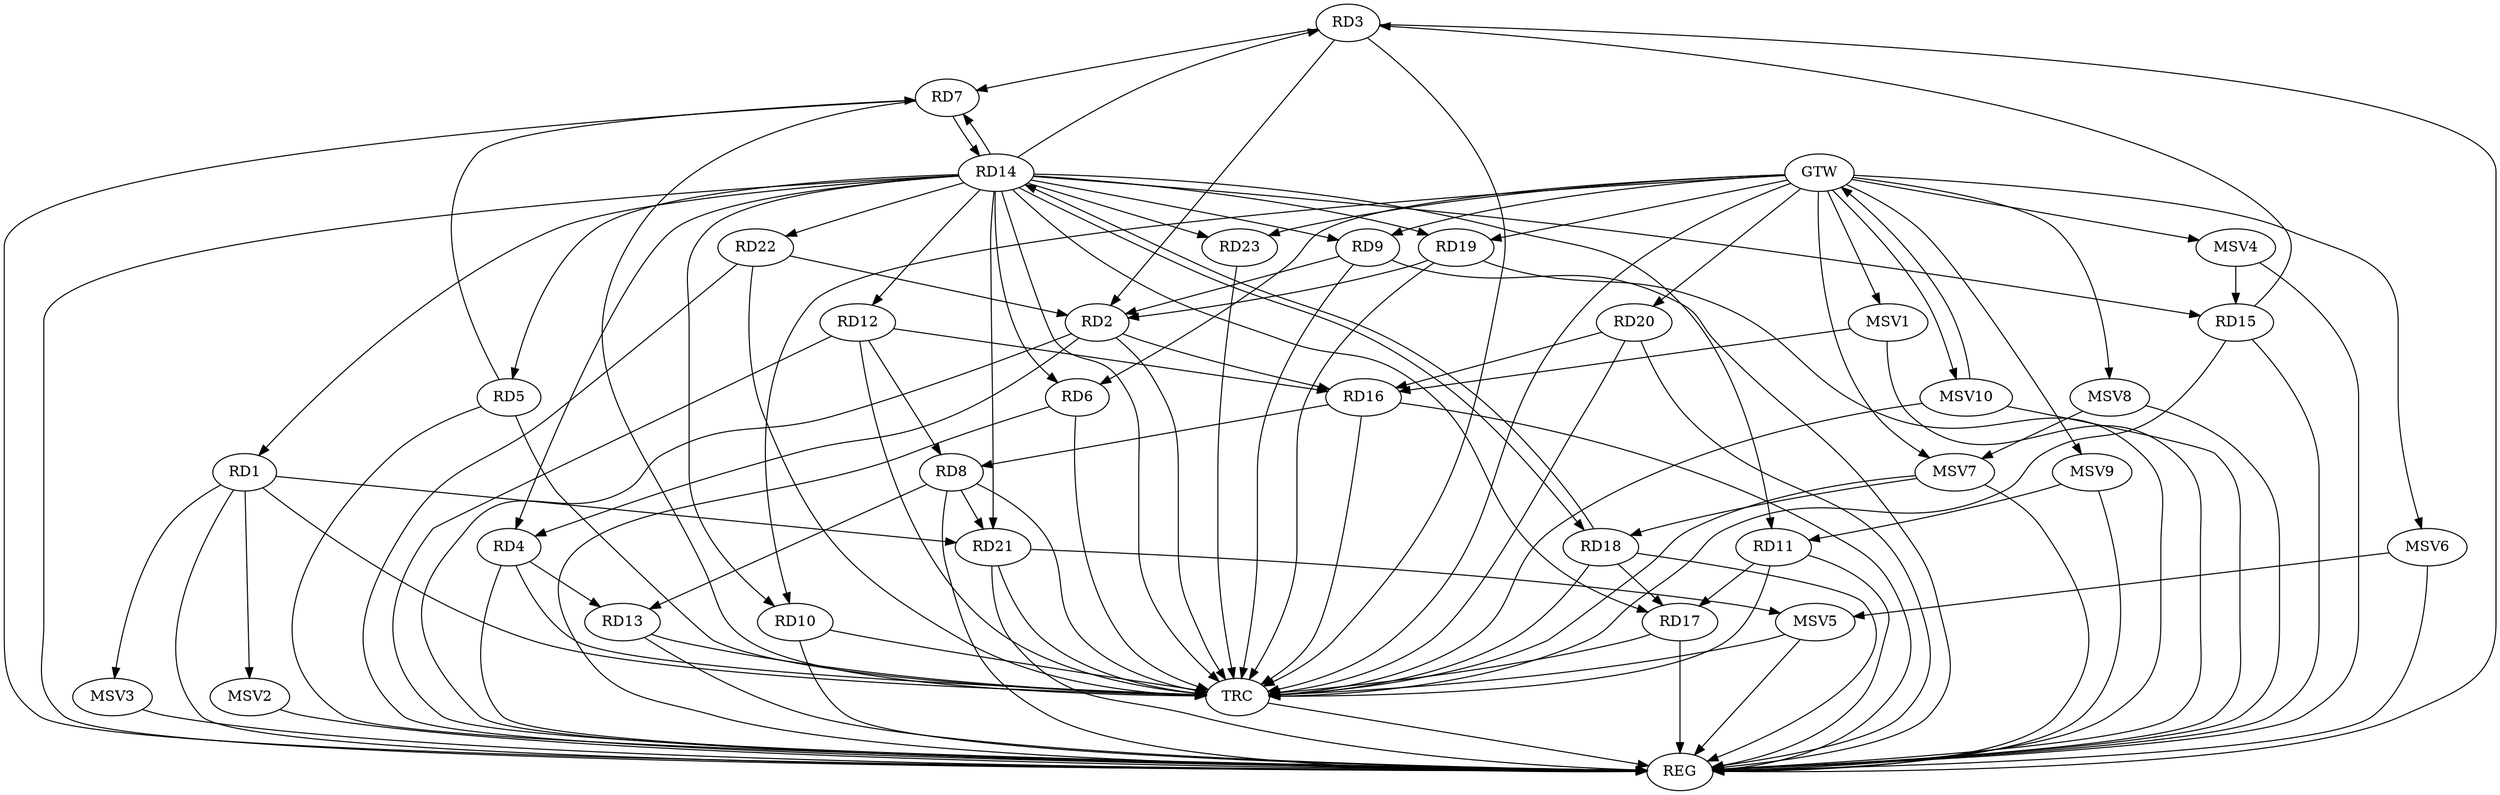 strict digraph G {
  RD1 [ label="RD1" ];
  RD2 [ label="RD2" ];
  RD3 [ label="RD3" ];
  RD4 [ label="RD4" ];
  RD5 [ label="RD5" ];
  RD6 [ label="RD6" ];
  RD7 [ label="RD7" ];
  RD8 [ label="RD8" ];
  RD9 [ label="RD9" ];
  RD10 [ label="RD10" ];
  RD11 [ label="RD11" ];
  RD12 [ label="RD12" ];
  RD13 [ label="RD13" ];
  RD14 [ label="RD14" ];
  RD15 [ label="RD15" ];
  RD16 [ label="RD16" ];
  RD17 [ label="RD17" ];
  RD18 [ label="RD18" ];
  RD19 [ label="RD19" ];
  RD20 [ label="RD20" ];
  RD21 [ label="RD21" ];
  RD22 [ label="RD22" ];
  RD23 [ label="RD23" ];
  GTW [ label="GTW" ];
  REG [ label="REG" ];
  TRC [ label="TRC" ];
  MSV1 [ label="MSV1" ];
  MSV2 [ label="MSV2" ];
  MSV3 [ label="MSV3" ];
  MSV4 [ label="MSV4" ];
  MSV5 [ label="MSV5" ];
  MSV6 [ label="MSV6" ];
  MSV7 [ label="MSV7" ];
  MSV8 [ label="MSV8" ];
  MSV9 [ label="MSV9" ];
  MSV10 [ label="MSV10" ];
  RD1 -> RD21;
  RD3 -> RD2;
  RD2 -> RD4;
  RD9 -> RD2;
  RD2 -> RD16;
  RD19 -> RD2;
  RD22 -> RD2;
  RD3 -> RD7;
  RD14 -> RD3;
  RD15 -> RD3;
  RD4 -> RD13;
  RD5 -> RD7;
  RD7 -> RD14;
  RD12 -> RD8;
  RD8 -> RD13;
  RD16 -> RD8;
  RD8 -> RD21;
  RD14 -> RD11;
  RD11 -> RD17;
  RD12 -> RD16;
  RD14 -> RD17;
  RD14 -> RD18;
  RD18 -> RD14;
  RD20 -> RD16;
  RD18 -> RD17;
  GTW -> RD6;
  GTW -> RD9;
  GTW -> RD10;
  GTW -> RD19;
  GTW -> RD20;
  GTW -> RD23;
  RD1 -> REG;
  RD2 -> REG;
  RD3 -> REG;
  RD4 -> REG;
  RD5 -> REG;
  RD6 -> REG;
  RD7 -> REG;
  RD8 -> REG;
  RD9 -> REG;
  RD10 -> REG;
  RD11 -> REG;
  RD12 -> REG;
  RD13 -> REG;
  RD14 -> REG;
  RD15 -> REG;
  RD16 -> REG;
  RD17 -> REG;
  RD18 -> REG;
  RD19 -> REG;
  RD20 -> REG;
  RD21 -> REG;
  RD22 -> REG;
  RD1 -> TRC;
  RD2 -> TRC;
  RD3 -> TRC;
  RD4 -> TRC;
  RD5 -> TRC;
  RD6 -> TRC;
  RD7 -> TRC;
  RD8 -> TRC;
  RD9 -> TRC;
  RD10 -> TRC;
  RD11 -> TRC;
  RD12 -> TRC;
  RD13 -> TRC;
  RD14 -> TRC;
  RD15 -> TRC;
  RD16 -> TRC;
  RD17 -> TRC;
  RD18 -> TRC;
  RD19 -> TRC;
  RD20 -> TRC;
  RD21 -> TRC;
  RD22 -> TRC;
  RD23 -> TRC;
  GTW -> TRC;
  TRC -> REG;
  RD14 -> RD12;
  RD14 -> RD22;
  RD14 -> RD19;
  RD14 -> RD1;
  RD14 -> RD7;
  RD14 -> RD5;
  RD14 -> RD6;
  RD14 -> RD10;
  RD14 -> RD21;
  RD14 -> RD23;
  RD14 -> RD15;
  RD14 -> RD4;
  RD14 -> RD9;
  MSV1 -> RD16;
  GTW -> MSV1;
  MSV1 -> REG;
  RD1 -> MSV2;
  MSV2 -> REG;
  RD1 -> MSV3;
  MSV3 -> REG;
  MSV4 -> RD15;
  GTW -> MSV4;
  MSV4 -> REG;
  RD21 -> MSV5;
  MSV5 -> REG;
  MSV5 -> TRC;
  MSV6 -> MSV5;
  GTW -> MSV6;
  MSV6 -> REG;
  MSV7 -> RD18;
  GTW -> MSV7;
  MSV7 -> REG;
  MSV7 -> TRC;
  MSV8 -> MSV7;
  GTW -> MSV8;
  MSV8 -> REG;
  MSV9 -> RD11;
  GTW -> MSV9;
  MSV9 -> REG;
  MSV10 -> GTW;
  GTW -> MSV10;
  MSV10 -> REG;
  MSV10 -> TRC;
}
